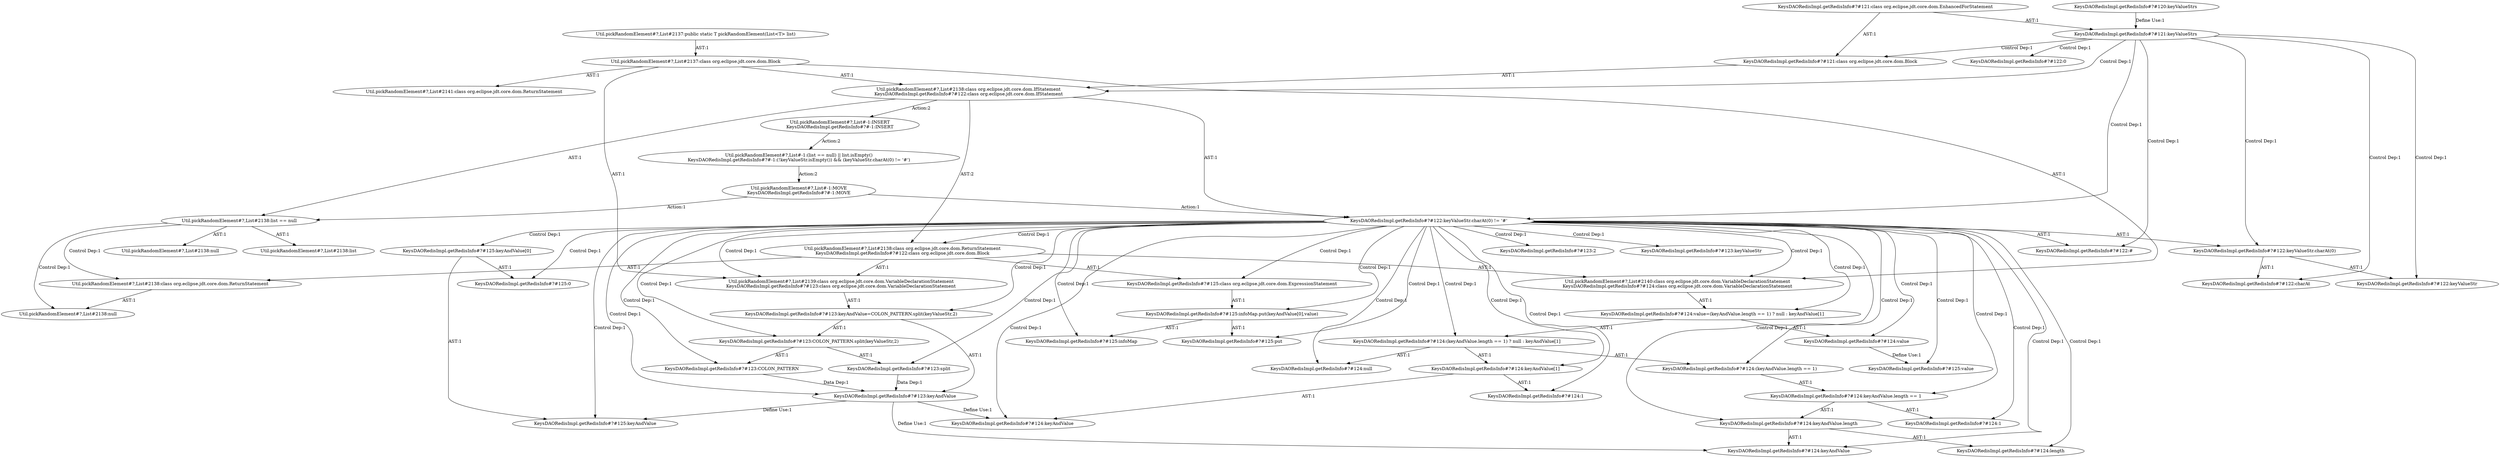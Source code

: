 digraph "Pattern" {
0 [label="Util.pickRandomElement#?,List#2138:class org.eclipse.jdt.core.dom.IfStatement\nKeysDAORedisImpl.getRedisInfo#?#122:class org.eclipse.jdt.core.dom.IfStatement" shape=ellipse]
1 [label="Util.pickRandomElement#?,List#2137:class org.eclipse.jdt.core.dom.Block" shape=ellipse]
2 [label="Util.pickRandomElement#?,List#2137:public static T pickRandomElement(List<T> list)" shape=ellipse]
3 [label="Util.pickRandomElement#?,List#2139:class org.eclipse.jdt.core.dom.VariableDeclarationStatement\nKeysDAORedisImpl.getRedisInfo#?#123:class org.eclipse.jdt.core.dom.VariableDeclarationStatement" shape=ellipse]
4 [label="Util.pickRandomElement#?,List#2140:class org.eclipse.jdt.core.dom.VariableDeclarationStatement\nKeysDAORedisImpl.getRedisInfo#?#124:class org.eclipse.jdt.core.dom.VariableDeclarationStatement" shape=ellipse]
5 [label="Util.pickRandomElement#?,List#2141:class org.eclipse.jdt.core.dom.ReturnStatement" shape=ellipse]
6 [label="Util.pickRandomElement#?,List#2138:list == null" shape=ellipse]
7 [label="Util.pickRandomElement#?,List#-1:MOVE\nKeysDAORedisImpl.getRedisInfo#?#-1:MOVE" shape=ellipse]
8 [label="Util.pickRandomElement#?,List#2138:list" shape=ellipse]
9 [label="Util.pickRandomElement#?,List#2138:null" shape=ellipse]
10 [label="Util.pickRandomElement#?,List#2138:class org.eclipse.jdt.core.dom.ReturnStatement" shape=ellipse]
11 [label="Util.pickRandomElement#?,List#2138:null" shape=ellipse]
12 [label="Util.pickRandomElement#?,List#2138:class org.eclipse.jdt.core.dom.ReturnStatement\nKeysDAORedisImpl.getRedisInfo#?#122:class org.eclipse.jdt.core.dom.Block" shape=ellipse]
13 [label="Util.pickRandomElement#?,List#-1:INSERT\nKeysDAORedisImpl.getRedisInfo#?#-1:INSERT" shape=ellipse]
14 [label="Util.pickRandomElement#?,List#-1:(list == null) || list.isEmpty()\nKeysDAORedisImpl.getRedisInfo#?#-1:(!keyValueStr.isEmpty()) && (keyValueStr.charAt(0) != '#')" shape=ellipse]
15 [label="KeysDAORedisImpl.getRedisInfo#?#123:2" shape=ellipse]
16 [label="KeysDAORedisImpl.getRedisInfo#?#124:keyAndValue" shape=ellipse]
17 [label="KeysDAORedisImpl.getRedisInfo#?#123:keyValueStr" shape=ellipse]
18 [label="KeysDAORedisImpl.getRedisInfo#?#125:put" shape=ellipse]
19 [label="KeysDAORedisImpl.getRedisInfo#?#123:COLON_PATTERN.split(keyValueStr,2)" shape=ellipse]
20 [label="KeysDAORedisImpl.getRedisInfo#?#125:value" shape=ellipse]
21 [label="KeysDAORedisImpl.getRedisInfo#?#121:keyValueStrs" shape=ellipse]
22 [label="KeysDAORedisImpl.getRedisInfo#?#122:keyValueStr" shape=ellipse]
23 [label="KeysDAORedisImpl.getRedisInfo#?#124:keyAndValue.length" shape=ellipse]
24 [label="KeysDAORedisImpl.getRedisInfo#?#124:length" shape=ellipse]
25 [label="KeysDAORedisImpl.getRedisInfo#?#124:1" shape=ellipse]
26 [label="KeysDAORedisImpl.getRedisInfo#?#123:keyAndValue=COLON_PATTERN.split(keyValueStr,2)" shape=ellipse]
27 [label="KeysDAORedisImpl.getRedisInfo#?#122:keyValueStr.charAt(0) != '#'" shape=ellipse]
28 [label="KeysDAORedisImpl.getRedisInfo#?#122:0" shape=ellipse]
29 [label="KeysDAORedisImpl.getRedisInfo#?#124:(keyAndValue.length == 1)" shape=ellipse]
30 [label="KeysDAORedisImpl.getRedisInfo#?#121:class org.eclipse.jdt.core.dom.Block" shape=ellipse]
31 [label="KeysDAORedisImpl.getRedisInfo#?#125:infoMap" shape=ellipse]
32 [label="KeysDAORedisImpl.getRedisInfo#?#125:class org.eclipse.jdt.core.dom.ExpressionStatement" shape=ellipse]
33 [label="KeysDAORedisImpl.getRedisInfo#?#123:split" shape=ellipse]
34 [label="KeysDAORedisImpl.getRedisInfo#?#125:infoMap.put(keyAndValue[0],value)" shape=ellipse]
35 [label="KeysDAORedisImpl.getRedisInfo#?#125:keyAndValue[0]" shape=ellipse]
36 [label="KeysDAORedisImpl.getRedisInfo#?#122:keyValueStr.charAt(0)" shape=ellipse]
37 [label="KeysDAORedisImpl.getRedisInfo#?#124:value" shape=ellipse]
38 [label="KeysDAORedisImpl.getRedisInfo#?#124:keyAndValue" shape=ellipse]
39 [label="KeysDAORedisImpl.getRedisInfo#?#124:(keyAndValue.length == 1) ? null : keyAndValue[1]" shape=ellipse]
40 [label="KeysDAORedisImpl.getRedisInfo#?#125:0" shape=ellipse]
41 [label="KeysDAORedisImpl.getRedisInfo#?#123:keyAndValue" shape=ellipse]
42 [label="KeysDAORedisImpl.getRedisInfo#?#123:COLON_PATTERN" shape=ellipse]
43 [label="KeysDAORedisImpl.getRedisInfo#?#124:value=(keyAndValue.length == 1) ? null : keyAndValue[1]" shape=ellipse]
44 [label="KeysDAORedisImpl.getRedisInfo#?#124:null" shape=ellipse]
45 [label="KeysDAORedisImpl.getRedisInfo#?#122:#" shape=ellipse]
46 [label="KeysDAORedisImpl.getRedisInfo#?#121:class org.eclipse.jdt.core.dom.EnhancedForStatement" shape=ellipse]
47 [label="KeysDAORedisImpl.getRedisInfo#?#124:1" shape=ellipse]
48 [label="KeysDAORedisImpl.getRedisInfo#?#120:keyValueStrs" shape=ellipse]
49 [label="KeysDAORedisImpl.getRedisInfo#?#124:keyAndValue[1]" shape=ellipse]
50 [label="KeysDAORedisImpl.getRedisInfo#?#125:keyAndValue" shape=ellipse]
51 [label="KeysDAORedisImpl.getRedisInfo#?#122:charAt" shape=ellipse]
52 [label="KeysDAORedisImpl.getRedisInfo#?#124:keyAndValue.length == 1" shape=ellipse]
0 -> 6 [label="AST:1"];
0 -> 12 [label="AST:2"];
0 -> 13 [label="Action:2"];
0 -> 27 [label="AST:1"];
1 -> 0 [label="AST:1"];
1 -> 3 [label="AST:1"];
1 -> 4 [label="AST:1"];
1 -> 5 [label="AST:1"];
2 -> 1 [label="AST:1"];
3 -> 26 [label="AST:1"];
4 -> 43 [label="AST:1"];
6 -> 8 [label="AST:1"];
6 -> 9 [label="AST:1"];
6 -> 10 [label="Control Dep:1"];
6 -> 11 [label="Control Dep:1"];
7 -> 6 [label="Action:1"];
7 -> 27 [label="Action:1"];
10 -> 11 [label="AST:1"];
12 -> 10 [label="AST:1"];
12 -> 3 [label="AST:1"];
12 -> 4 [label="AST:1"];
12 -> 32 [label="AST:1"];
13 -> 14 [label="Action:2"];
14 -> 7 [label="Action:2"];
19 -> 42 [label="AST:1"];
19 -> 33 [label="AST:1"];
21 -> 30 [label="Control Dep:1"];
21 -> 0 [label="Control Dep:1"];
21 -> 27 [label="Control Dep:1"];
21 -> 36 [label="Control Dep:1"];
21 -> 22 [label="Control Dep:1"];
21 -> 51 [label="Control Dep:1"];
21 -> 28 [label="Control Dep:1"];
21 -> 45 [label="Control Dep:1"];
23 -> 24 [label="AST:1"];
23 -> 38 [label="AST:1"];
26 -> 19 [label="AST:1"];
26 -> 41 [label="AST:1"];
27 -> 15 [label="Control Dep:1"];
27 -> 16 [label="Control Dep:1"];
27 -> 17 [label="Control Dep:1"];
27 -> 18 [label="Control Dep:1"];
27 -> 19 [label="Control Dep:1"];
27 -> 20 [label="Control Dep:1"];
27 -> 23 [label="Control Dep:1"];
27 -> 24 [label="Control Dep:1"];
27 -> 25 [label="Control Dep:1"];
27 -> 26 [label="Control Dep:1"];
27 -> 36 [label="AST:1"];
27 -> 45 [label="AST:1"];
27 -> 12 [label="Control Dep:1"];
27 -> 3 [label="Control Dep:1"];
27 -> 41 [label="Control Dep:1"];
27 -> 42 [label="Control Dep:1"];
27 -> 33 [label="Control Dep:1"];
27 -> 4 [label="Control Dep:1"];
27 -> 43 [label="Control Dep:1"];
27 -> 37 [label="Control Dep:1"];
27 -> 39 [label="Control Dep:1"];
27 -> 29 [label="Control Dep:1"];
27 -> 52 [label="Control Dep:1"];
27 -> 38 [label="Control Dep:1"];
27 -> 47 [label="Control Dep:1"];
27 -> 44 [label="Control Dep:1"];
27 -> 49 [label="Control Dep:1"];
27 -> 32 [label="Control Dep:1"];
27 -> 34 [label="Control Dep:1"];
27 -> 31 [label="Control Dep:1"];
27 -> 35 [label="Control Dep:1"];
27 -> 50 [label="Control Dep:1"];
27 -> 40 [label="Control Dep:1"];
29 -> 52 [label="AST:1"];
30 -> 0 [label="AST:1"];
32 -> 34 [label="AST:1"];
33 -> 41 [label="Data Dep:1"];
34 -> 18 [label="AST:1"];
34 -> 31 [label="AST:1"];
35 -> 50 [label="AST:1"];
35 -> 40 [label="AST:1"];
36 -> 22 [label="AST:1"];
36 -> 51 [label="AST:1"];
37 -> 20 [label="Define Use:1"];
39 -> 29 [label="AST:1"];
39 -> 44 [label="AST:1"];
39 -> 49 [label="AST:1"];
41 -> 16 [label="Define Use:1"];
41 -> 38 [label="Define Use:1"];
41 -> 50 [label="Define Use:1"];
42 -> 41 [label="Data Dep:1"];
43 -> 37 [label="AST:1"];
43 -> 39 [label="AST:1"];
46 -> 21 [label="AST:1"];
46 -> 30 [label="AST:1"];
48 -> 21 [label="Define Use:1"];
49 -> 16 [label="AST:1"];
49 -> 25 [label="AST:1"];
52 -> 23 [label="AST:1"];
52 -> 47 [label="AST:1"];
}